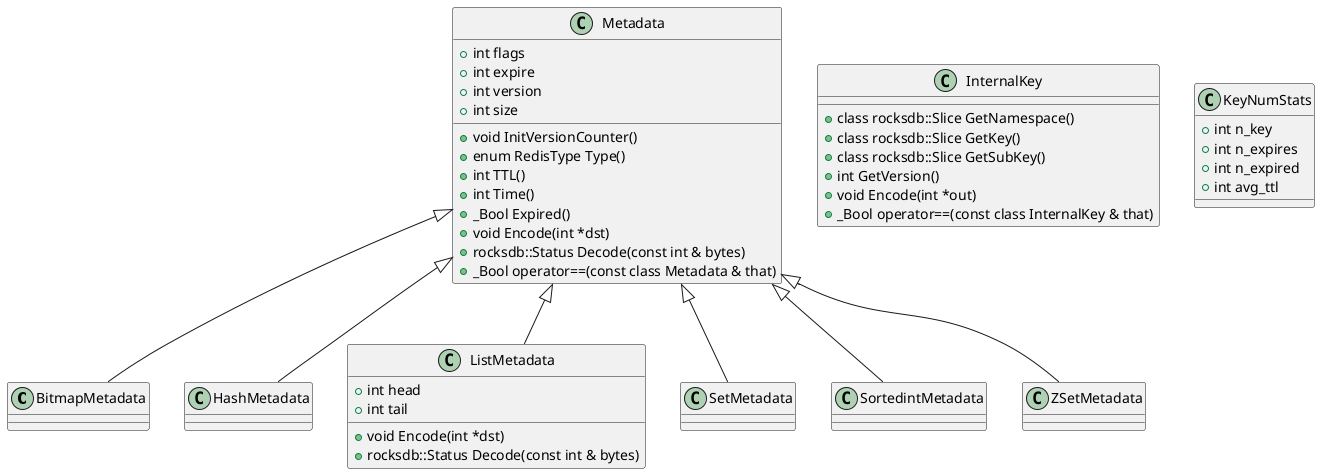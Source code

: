 @startuml
set namespaceSeparator ::

class BitmapMetadata {
}

class Metadata {
+ int flags
+ int expire
+ int version
+ int size
+ void InitVersionCounter()
+ enum RedisType Type()
+ int TTL()
+ int Time()
+ _Bool Expired()
+ void Encode(int *dst)
+ rocksdb::Status Decode(const int & bytes)
+ _Bool operator==(const class Metadata & that)
}

class HashMetadata {
}

class InternalKey {
+ class rocksdb::Slice GetNamespace()
+ class rocksdb::Slice GetKey()
+ class rocksdb::Slice GetSubKey()
+ int GetVersion()
+ void Encode(int *out)
+ _Bool operator==(const class InternalKey & that)
}

class KeyNumStats {
+ int n_key
+ int n_expires
+ int n_expired
+ int avg_ttl
}

class ListMetadata {
+ int head
+ int tail
+ void Encode(int *dst)
+ rocksdb::Status Decode(const int & bytes)
}

class SetMetadata {
}

class SortedintMetadata {
}

class ZSetMetadata {
}

BitmapMetadata -up-|> Metadata
HashMetadata -up-|> Metadata
ListMetadata -up-|> Metadata
SetMetadata -up-|> Metadata
SortedintMetadata -up-|> Metadata
ZSetMetadata -up-|> Metadata
@enduml
